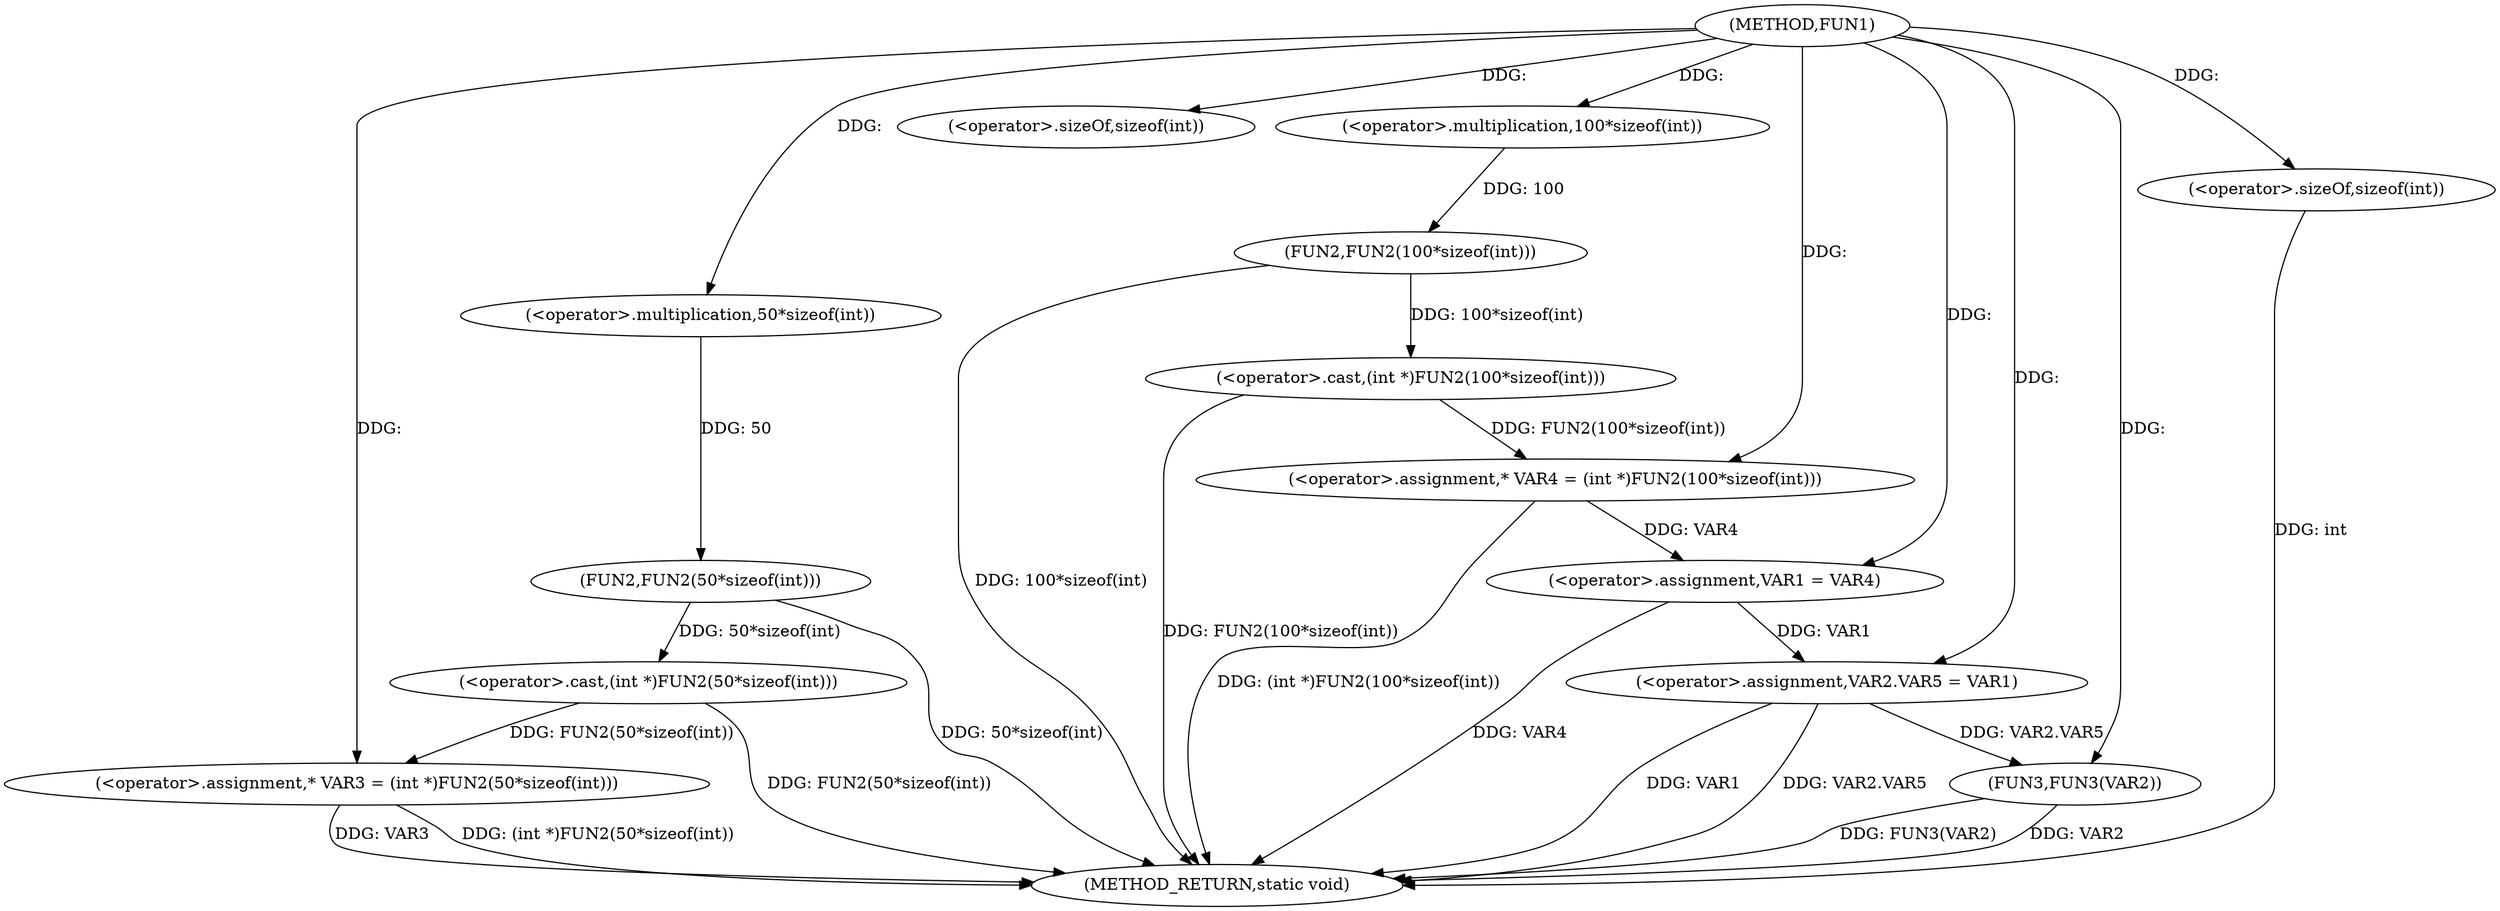 digraph FUN1 {  
"1000100" [label = "(METHOD,FUN1)" ]
"1000134" [label = "(METHOD_RETURN,static void)" ]
"1000105" [label = "(<operator>.assignment,* VAR3 = (int *)FUN2(50*sizeof(int)))" ]
"1000107" [label = "(<operator>.cast,(int *)FUN2(50*sizeof(int)))" ]
"1000109" [label = "(FUN2,FUN2(50*sizeof(int)))" ]
"1000110" [label = "(<operator>.multiplication,50*sizeof(int))" ]
"1000112" [label = "(<operator>.sizeOf,sizeof(int))" ]
"1000115" [label = "(<operator>.assignment,* VAR4 = (int *)FUN2(100*sizeof(int)))" ]
"1000117" [label = "(<operator>.cast,(int *)FUN2(100*sizeof(int)))" ]
"1000119" [label = "(FUN2,FUN2(100*sizeof(int)))" ]
"1000120" [label = "(<operator>.multiplication,100*sizeof(int))" ]
"1000122" [label = "(<operator>.sizeOf,sizeof(int))" ]
"1000124" [label = "(<operator>.assignment,VAR1 = VAR4)" ]
"1000127" [label = "(<operator>.assignment,VAR2.VAR5 = VAR1)" ]
"1000132" [label = "(FUN3,FUN3(VAR2))" ]
  "1000115" -> "1000134"  [ label = "DDG: (int *)FUN2(100*sizeof(int))"] 
  "1000124" -> "1000134"  [ label = "DDG: VAR4"] 
  "1000105" -> "1000134"  [ label = "DDG: (int *)FUN2(50*sizeof(int))"] 
  "1000132" -> "1000134"  [ label = "DDG: VAR2"] 
  "1000127" -> "1000134"  [ label = "DDG: VAR2.VAR5"] 
  "1000117" -> "1000134"  [ label = "DDG: FUN2(100*sizeof(int))"] 
  "1000122" -> "1000134"  [ label = "DDG: int"] 
  "1000132" -> "1000134"  [ label = "DDG: FUN3(VAR2)"] 
  "1000109" -> "1000134"  [ label = "DDG: 50*sizeof(int)"] 
  "1000119" -> "1000134"  [ label = "DDG: 100*sizeof(int)"] 
  "1000105" -> "1000134"  [ label = "DDG: VAR3"] 
  "1000107" -> "1000134"  [ label = "DDG: FUN2(50*sizeof(int))"] 
  "1000127" -> "1000134"  [ label = "DDG: VAR1"] 
  "1000107" -> "1000105"  [ label = "DDG: FUN2(50*sizeof(int))"] 
  "1000100" -> "1000105"  [ label = "DDG: "] 
  "1000109" -> "1000107"  [ label = "DDG: 50*sizeof(int)"] 
  "1000110" -> "1000109"  [ label = "DDG: 50"] 
  "1000100" -> "1000110"  [ label = "DDG: "] 
  "1000100" -> "1000112"  [ label = "DDG: "] 
  "1000117" -> "1000115"  [ label = "DDG: FUN2(100*sizeof(int))"] 
  "1000100" -> "1000115"  [ label = "DDG: "] 
  "1000119" -> "1000117"  [ label = "DDG: 100*sizeof(int)"] 
  "1000120" -> "1000119"  [ label = "DDG: 100"] 
  "1000100" -> "1000120"  [ label = "DDG: "] 
  "1000100" -> "1000122"  [ label = "DDG: "] 
  "1000115" -> "1000124"  [ label = "DDG: VAR4"] 
  "1000100" -> "1000124"  [ label = "DDG: "] 
  "1000124" -> "1000127"  [ label = "DDG: VAR1"] 
  "1000100" -> "1000127"  [ label = "DDG: "] 
  "1000127" -> "1000132"  [ label = "DDG: VAR2.VAR5"] 
  "1000100" -> "1000132"  [ label = "DDG: "] 
}
